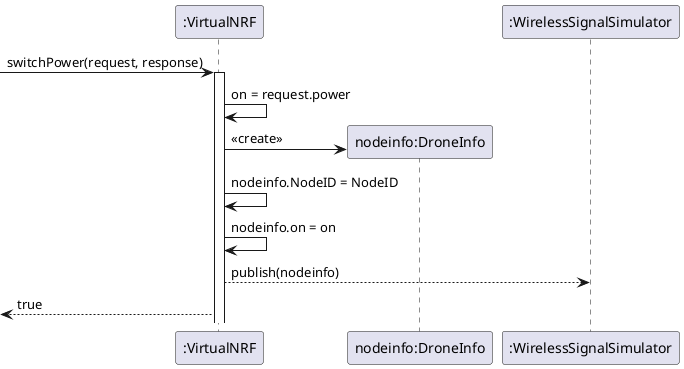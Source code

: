 @startuml

participant ":VirtualNRF" as NRF
participant "nodeinfo:DroneInfo" as DI
participant ":WirelessSignalSimulator" as WSS

[-> NRF : switchPower(request, response)
activate NRF
NRF -> NRF : on = request.power
create DI
NRF -> DI : <<create>>
NRF -> NRF : nodeinfo.NodeID = NodeID
NRF -> NRF : nodeinfo.on = on
NRF --> WSS : publish(nodeinfo)
[<-- NRF : true

@enduml